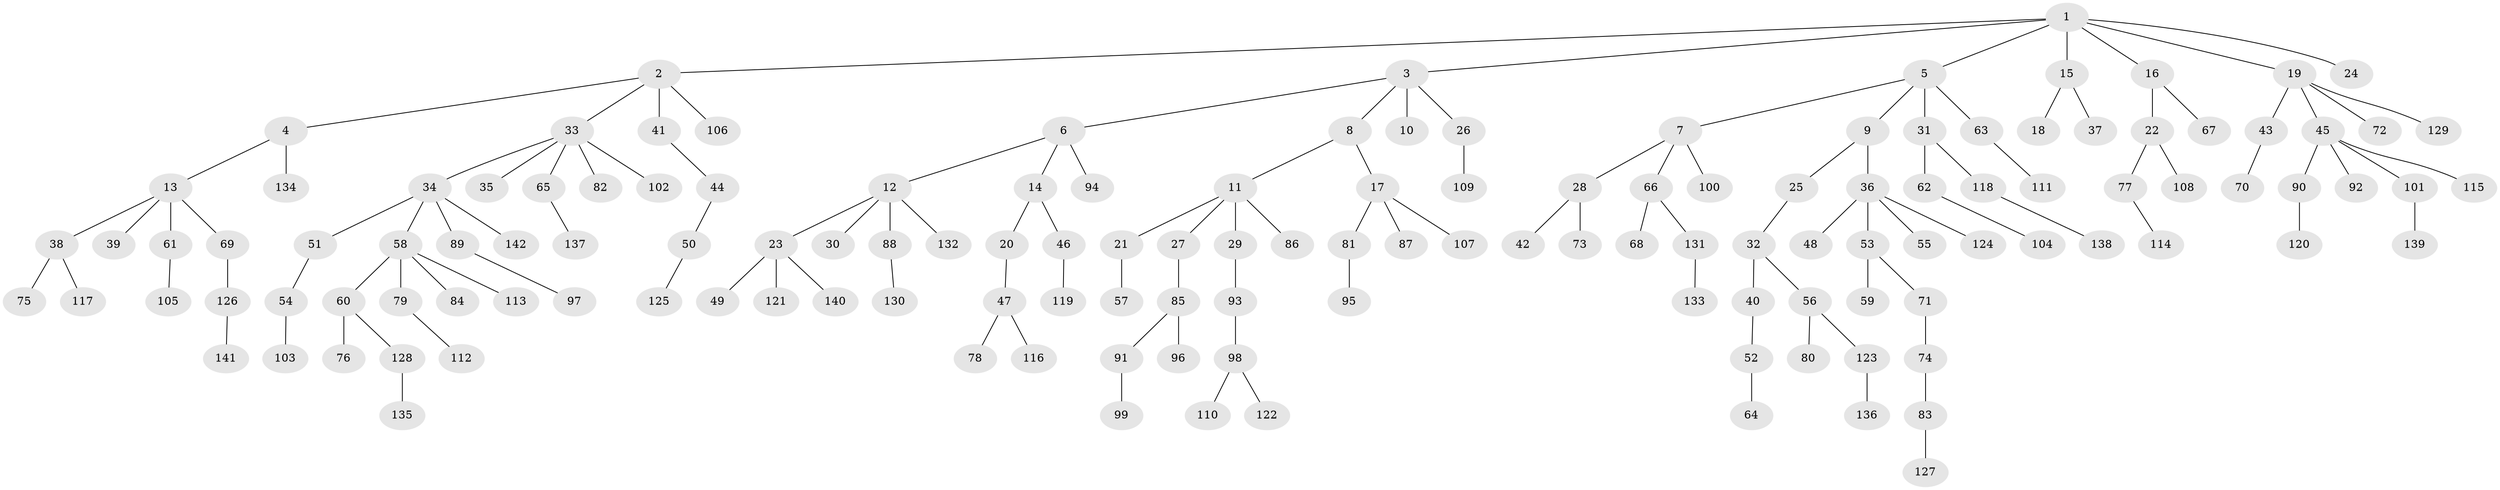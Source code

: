// coarse degree distribution, {1: 0.8095238095238095, 4: 0.023809523809523808, 3: 0.023809523809523808, 10: 0.023809523809523808, 2: 0.09523809523809523, 23: 0.023809523809523808}
// Generated by graph-tools (version 1.1) at 2025/55/03/04/25 21:55:59]
// undirected, 142 vertices, 141 edges
graph export_dot {
graph [start="1"]
  node [color=gray90,style=filled];
  1;
  2;
  3;
  4;
  5;
  6;
  7;
  8;
  9;
  10;
  11;
  12;
  13;
  14;
  15;
  16;
  17;
  18;
  19;
  20;
  21;
  22;
  23;
  24;
  25;
  26;
  27;
  28;
  29;
  30;
  31;
  32;
  33;
  34;
  35;
  36;
  37;
  38;
  39;
  40;
  41;
  42;
  43;
  44;
  45;
  46;
  47;
  48;
  49;
  50;
  51;
  52;
  53;
  54;
  55;
  56;
  57;
  58;
  59;
  60;
  61;
  62;
  63;
  64;
  65;
  66;
  67;
  68;
  69;
  70;
  71;
  72;
  73;
  74;
  75;
  76;
  77;
  78;
  79;
  80;
  81;
  82;
  83;
  84;
  85;
  86;
  87;
  88;
  89;
  90;
  91;
  92;
  93;
  94;
  95;
  96;
  97;
  98;
  99;
  100;
  101;
  102;
  103;
  104;
  105;
  106;
  107;
  108;
  109;
  110;
  111;
  112;
  113;
  114;
  115;
  116;
  117;
  118;
  119;
  120;
  121;
  122;
  123;
  124;
  125;
  126;
  127;
  128;
  129;
  130;
  131;
  132;
  133;
  134;
  135;
  136;
  137;
  138;
  139;
  140;
  141;
  142;
  1 -- 2;
  1 -- 3;
  1 -- 5;
  1 -- 15;
  1 -- 16;
  1 -- 19;
  1 -- 24;
  2 -- 4;
  2 -- 33;
  2 -- 41;
  2 -- 106;
  3 -- 6;
  3 -- 8;
  3 -- 10;
  3 -- 26;
  4 -- 13;
  4 -- 134;
  5 -- 7;
  5 -- 9;
  5 -- 31;
  5 -- 63;
  6 -- 12;
  6 -- 14;
  6 -- 94;
  7 -- 28;
  7 -- 66;
  7 -- 100;
  8 -- 11;
  8 -- 17;
  9 -- 25;
  9 -- 36;
  11 -- 21;
  11 -- 27;
  11 -- 29;
  11 -- 86;
  12 -- 23;
  12 -- 30;
  12 -- 88;
  12 -- 132;
  13 -- 38;
  13 -- 39;
  13 -- 61;
  13 -- 69;
  14 -- 20;
  14 -- 46;
  15 -- 18;
  15 -- 37;
  16 -- 22;
  16 -- 67;
  17 -- 81;
  17 -- 87;
  17 -- 107;
  19 -- 43;
  19 -- 45;
  19 -- 72;
  19 -- 129;
  20 -- 47;
  21 -- 57;
  22 -- 77;
  22 -- 108;
  23 -- 49;
  23 -- 121;
  23 -- 140;
  25 -- 32;
  26 -- 109;
  27 -- 85;
  28 -- 42;
  28 -- 73;
  29 -- 93;
  31 -- 62;
  31 -- 118;
  32 -- 40;
  32 -- 56;
  33 -- 34;
  33 -- 35;
  33 -- 65;
  33 -- 82;
  33 -- 102;
  34 -- 51;
  34 -- 58;
  34 -- 89;
  34 -- 142;
  36 -- 48;
  36 -- 53;
  36 -- 55;
  36 -- 124;
  38 -- 75;
  38 -- 117;
  40 -- 52;
  41 -- 44;
  43 -- 70;
  44 -- 50;
  45 -- 90;
  45 -- 92;
  45 -- 101;
  45 -- 115;
  46 -- 119;
  47 -- 78;
  47 -- 116;
  50 -- 125;
  51 -- 54;
  52 -- 64;
  53 -- 59;
  53 -- 71;
  54 -- 103;
  56 -- 80;
  56 -- 123;
  58 -- 60;
  58 -- 79;
  58 -- 84;
  58 -- 113;
  60 -- 76;
  60 -- 128;
  61 -- 105;
  62 -- 104;
  63 -- 111;
  65 -- 137;
  66 -- 68;
  66 -- 131;
  69 -- 126;
  71 -- 74;
  74 -- 83;
  77 -- 114;
  79 -- 112;
  81 -- 95;
  83 -- 127;
  85 -- 91;
  85 -- 96;
  88 -- 130;
  89 -- 97;
  90 -- 120;
  91 -- 99;
  93 -- 98;
  98 -- 110;
  98 -- 122;
  101 -- 139;
  118 -- 138;
  123 -- 136;
  126 -- 141;
  128 -- 135;
  131 -- 133;
}
